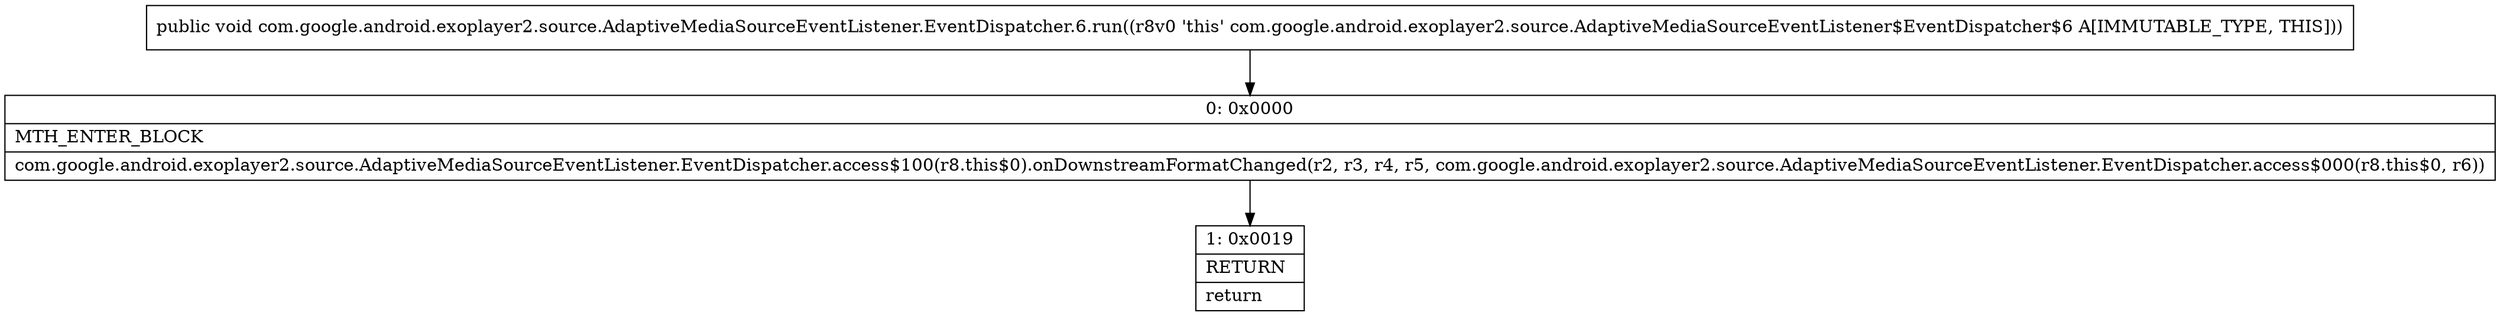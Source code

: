 digraph "CFG forcom.google.android.exoplayer2.source.AdaptiveMediaSourceEventListener.EventDispatcher.6.run()V" {
Node_0 [shape=record,label="{0\:\ 0x0000|MTH_ENTER_BLOCK\l|com.google.android.exoplayer2.source.AdaptiveMediaSourceEventListener.EventDispatcher.access$100(r8.this$0).onDownstreamFormatChanged(r2, r3, r4, r5, com.google.android.exoplayer2.source.AdaptiveMediaSourceEventListener.EventDispatcher.access$000(r8.this$0, r6))\l}"];
Node_1 [shape=record,label="{1\:\ 0x0019|RETURN\l|return\l}"];
MethodNode[shape=record,label="{public void com.google.android.exoplayer2.source.AdaptiveMediaSourceEventListener.EventDispatcher.6.run((r8v0 'this' com.google.android.exoplayer2.source.AdaptiveMediaSourceEventListener$EventDispatcher$6 A[IMMUTABLE_TYPE, THIS])) }"];
MethodNode -> Node_0;
Node_0 -> Node_1;
}

